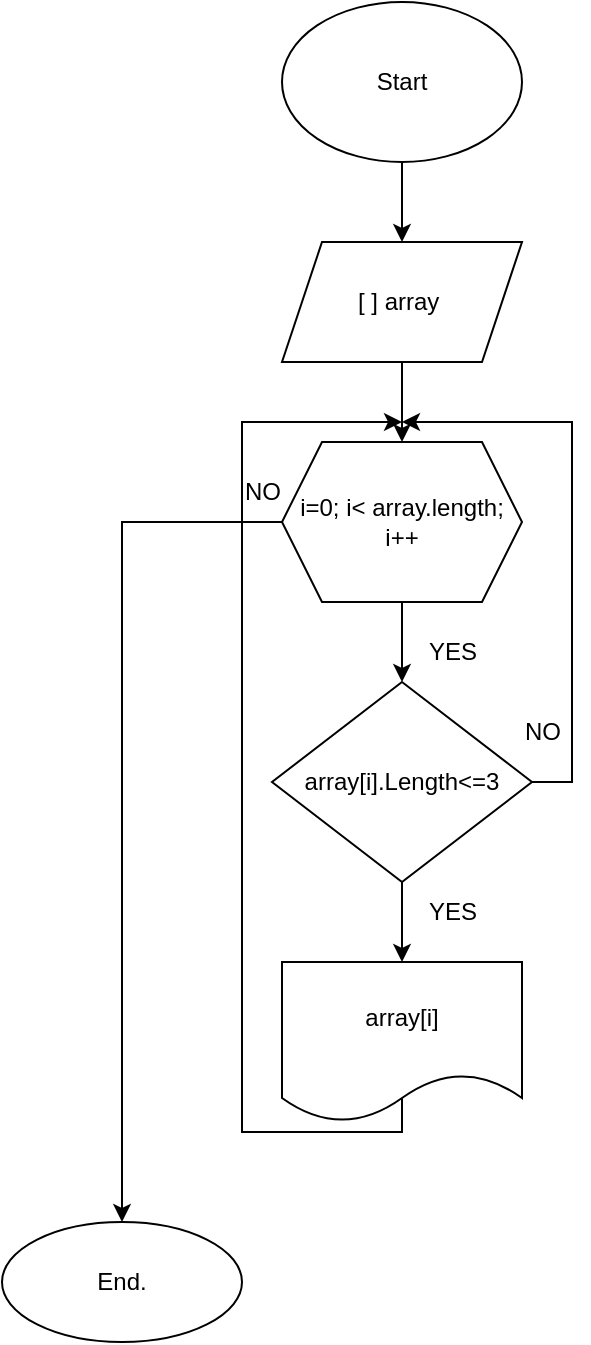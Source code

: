 <mxfile>
    <diagram id="K8Ox_lCCokv4gjouSIEE" name="Page-1">
        <mxGraphModel dx="1038" dy="478" grid="1" gridSize="10" guides="1" tooltips="1" connect="1" arrows="1" fold="1" page="1" pageScale="1" pageWidth="827" pageHeight="1169" math="0" shadow="0">
            <root>
                <mxCell id="0"/>
                <mxCell id="1" parent="0"/>
                <mxCell id="2" value="" style="edgeStyle=orthogonalEdgeStyle;rounded=0;orthogonalLoop=1;jettySize=auto;html=1;" edge="1" parent="1" source="3" target="5">
                    <mxGeometry relative="1" as="geometry"/>
                </mxCell>
                <mxCell id="3" value="Start" style="ellipse;whiteSpace=wrap;html=1;" vertex="1" parent="1">
                    <mxGeometry x="370" y="30" width="120" height="80" as="geometry"/>
                </mxCell>
                <mxCell id="4" value="" style="edgeStyle=orthogonalEdgeStyle;rounded=0;orthogonalLoop=1;jettySize=auto;html=1;" edge="1" parent="1" source="5" target="8">
                    <mxGeometry relative="1" as="geometry"/>
                </mxCell>
                <mxCell id="5" value="[ ] array&amp;nbsp;" style="shape=parallelogram;perimeter=parallelogramPerimeter;whiteSpace=wrap;html=1;fixedSize=1;" vertex="1" parent="1">
                    <mxGeometry x="370" y="150" width="120" height="60" as="geometry"/>
                </mxCell>
                <mxCell id="6" value="" style="edgeStyle=orthogonalEdgeStyle;rounded=0;orthogonalLoop=1;jettySize=auto;html=1;" edge="1" parent="1" source="8" target="11">
                    <mxGeometry relative="1" as="geometry"/>
                </mxCell>
                <mxCell id="7" value="" style="edgeStyle=orthogonalEdgeStyle;rounded=0;orthogonalLoop=1;jettySize=auto;html=1;" edge="1" parent="1" source="8" target="17">
                    <mxGeometry relative="1" as="geometry"/>
                </mxCell>
                <mxCell id="8" value="i=0; i&amp;lt; array.length; i++" style="shape=hexagon;perimeter=hexagonPerimeter2;whiteSpace=wrap;html=1;fixedSize=1;" vertex="1" parent="1">
                    <mxGeometry x="370" y="250" width="120" height="80" as="geometry"/>
                </mxCell>
                <mxCell id="9" style="edgeStyle=orthogonalEdgeStyle;rounded=0;orthogonalLoop=1;jettySize=auto;html=1;exitX=1;exitY=0.5;exitDx=0;exitDy=0;" edge="1" parent="1" source="11">
                    <mxGeometry relative="1" as="geometry">
                        <mxPoint x="430" y="240" as="targetPoint"/>
                        <Array as="points">
                            <mxPoint x="515" y="420"/>
                            <mxPoint x="515" y="240"/>
                        </Array>
                    </mxGeometry>
                </mxCell>
                <mxCell id="10" value="" style="edgeStyle=orthogonalEdgeStyle;rounded=0;orthogonalLoop=1;jettySize=auto;html=1;" edge="1" parent="1" source="11" target="16">
                    <mxGeometry relative="1" as="geometry"/>
                </mxCell>
                <mxCell id="11" value="array[i].Length&amp;lt;=3" style="rhombus;whiteSpace=wrap;html=1;" vertex="1" parent="1">
                    <mxGeometry x="365" y="370" width="130" height="100" as="geometry"/>
                </mxCell>
                <mxCell id="12" value="YES" style="text;html=1;align=center;verticalAlign=middle;resizable=0;points=[];autosize=1;strokeColor=none;fillColor=none;" vertex="1" parent="1">
                    <mxGeometry x="430" y="340" width="50" height="30" as="geometry"/>
                </mxCell>
                <mxCell id="13" style="edgeStyle=orthogonalEdgeStyle;rounded=0;orthogonalLoop=1;jettySize=auto;html=1;exitX=0.5;exitY=1;exitDx=0;exitDy=0;" edge="1" parent="1">
                    <mxGeometry relative="1" as="geometry">
                        <mxPoint x="430" y="240" as="targetPoint"/>
                        <mxPoint x="430" y="575" as="sourcePoint"/>
                        <Array as="points">
                            <mxPoint x="430" y="595"/>
                            <mxPoint x="350" y="595"/>
                            <mxPoint x="350" y="240"/>
                        </Array>
                    </mxGeometry>
                </mxCell>
                <mxCell id="14" value="YES" style="text;html=1;align=center;verticalAlign=middle;resizable=0;points=[];autosize=1;strokeColor=none;fillColor=none;" vertex="1" parent="1">
                    <mxGeometry x="430" y="470" width="50" height="30" as="geometry"/>
                </mxCell>
                <mxCell id="15" value="NO" style="text;html=1;align=center;verticalAlign=middle;resizable=0;points=[];autosize=1;strokeColor=none;fillColor=none;" vertex="1" parent="1">
                    <mxGeometry x="480" y="380" width="40" height="30" as="geometry"/>
                </mxCell>
                <mxCell id="16" value="array[i]" style="shape=document;whiteSpace=wrap;html=1;boundedLbl=1;" vertex="1" parent="1">
                    <mxGeometry x="370" y="510" width="120" height="80" as="geometry"/>
                </mxCell>
                <mxCell id="17" value="End." style="ellipse;whiteSpace=wrap;html=1;" vertex="1" parent="1">
                    <mxGeometry x="230" y="640" width="120" height="60" as="geometry"/>
                </mxCell>
                <mxCell id="18" value="NO" style="text;html=1;align=center;verticalAlign=middle;resizable=0;points=[];autosize=1;strokeColor=none;fillColor=none;" vertex="1" parent="1">
                    <mxGeometry x="340" y="260" width="40" height="30" as="geometry"/>
                </mxCell>
            </root>
        </mxGraphModel>
    </diagram>
</mxfile>